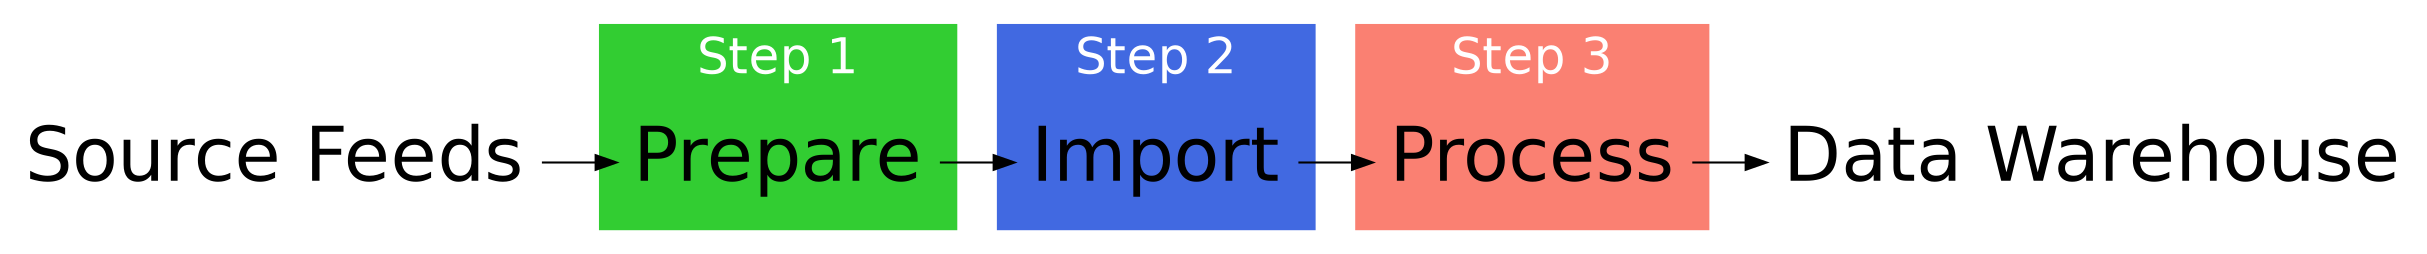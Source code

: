 digraph {
  newrank=true
  rankdir=LR
  fontsize=24
  fontname=Helvetica

  node [shape=none fontsize=36 fontname=Helvetica]

  subgraph cluster_s1 {
    label="Step 1" style=filled color=limegreen fontcolor=white
    Prepare [penwidth=0 image="machine.png"]
  }
  subgraph cluster_s2 {
    label="Step 2" style=filled color=royalblue fontcolor=white
    Import  [penwidth=0 image="machine.png"]
  }
  subgraph cluster_s3 {
    label="Step 3" style=filled color=salmon fontcolor=white
    Process [penwidth=0 image="machine.png"]
  }

  "Source Feeds" -> Prepare -> Import -> Process -> "Data Warehouse"
}
